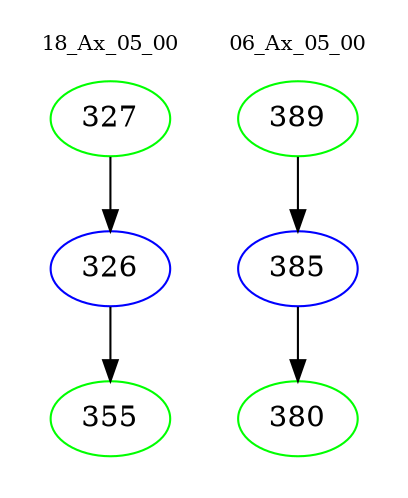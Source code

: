 digraph{
subgraph cluster_0 {
color = white
label = "18_Ax_05_00";
fontsize=10;
T0_327 [label="327", color="green"]
T0_327 -> T0_326 [color="black"]
T0_326 [label="326", color="blue"]
T0_326 -> T0_355 [color="black"]
T0_355 [label="355", color="green"]
}
subgraph cluster_1 {
color = white
label = "06_Ax_05_00";
fontsize=10;
T1_389 [label="389", color="green"]
T1_389 -> T1_385 [color="black"]
T1_385 [label="385", color="blue"]
T1_385 -> T1_380 [color="black"]
T1_380 [label="380", color="green"]
}
}
